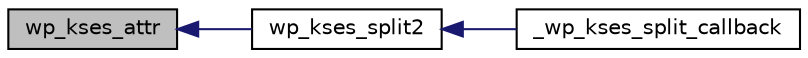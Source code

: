 digraph "wp_kses_attr"
{
  edge [fontname="Helvetica",fontsize="10",labelfontname="Helvetica",labelfontsize="10"];
  node [fontname="Helvetica",fontsize="10",shape=record];
  rankdir="LR";
  Node1 [label="wp_kses_attr",height=0.2,width=0.4,color="black", fillcolor="grey75", style="filled", fontcolor="black"];
  Node1 -> Node2 [dir="back",color="midnightblue",fontsize="10",style="solid",fontname="Helvetica"];
  Node2 [label="wp_kses_split2",height=0.2,width=0.4,color="black", fillcolor="white", style="filled",URL="$kses_8php.html#a24549d2bc720f9b6bf3a02c6e77be9be"];
  Node2 -> Node3 [dir="back",color="midnightblue",fontsize="10",style="solid",fontname="Helvetica"];
  Node3 [label="_wp_kses_split_callback",height=0.2,width=0.4,color="black", fillcolor="white", style="filled",URL="$kses_8php.html#a825314bca0c98fb05f8946f294720581"];
}
